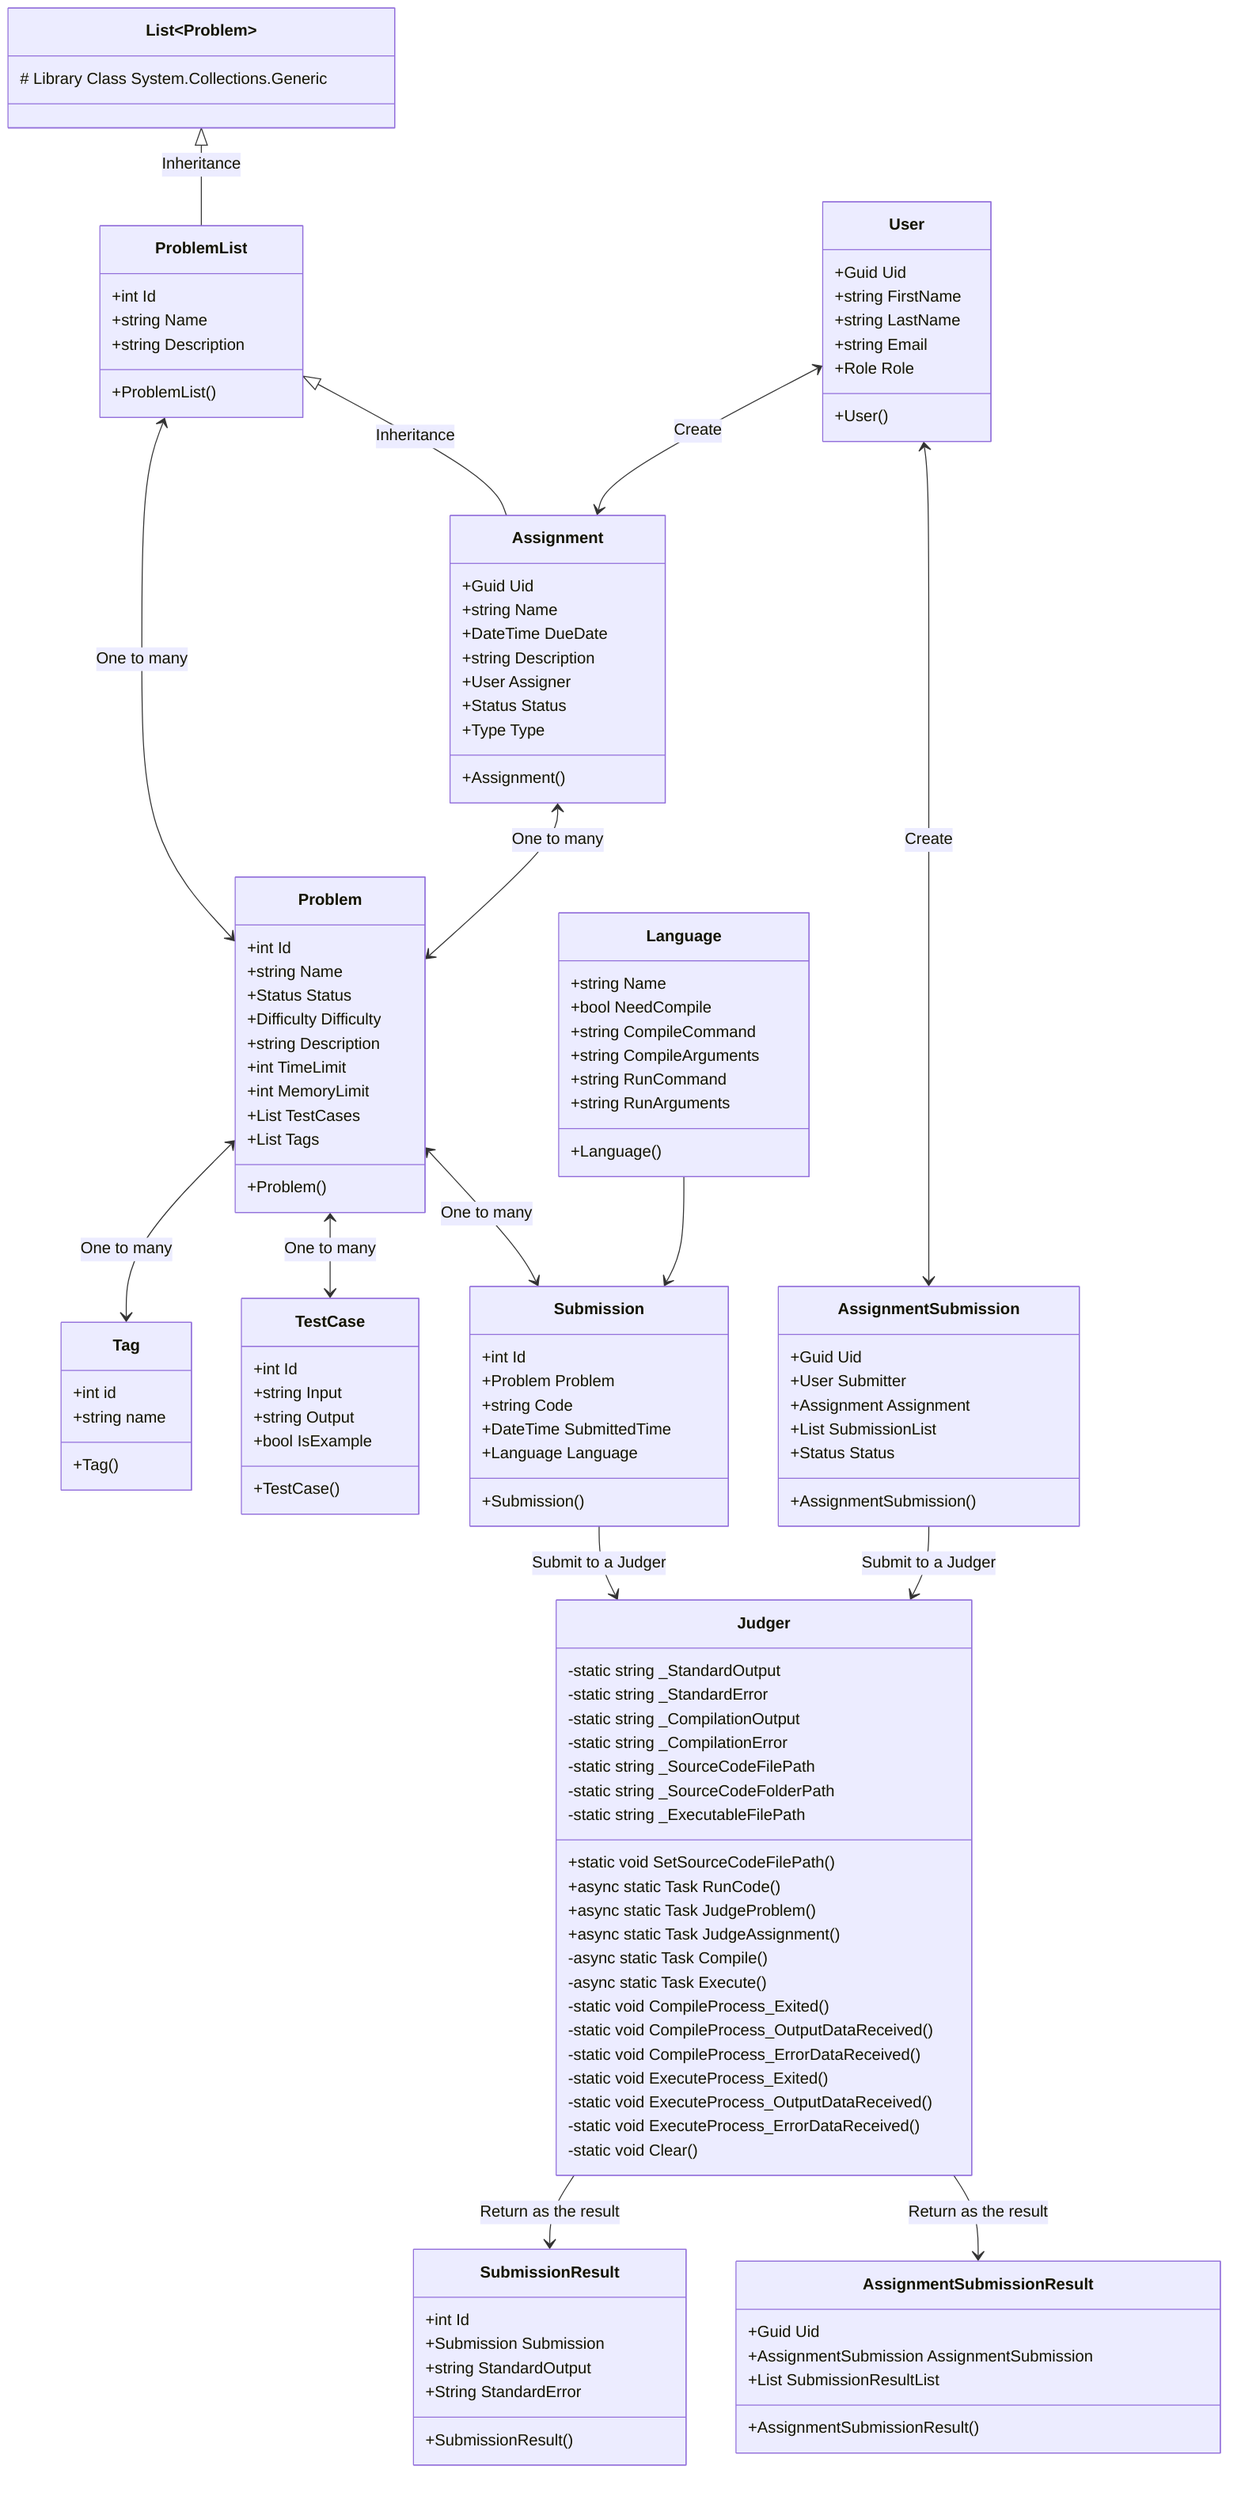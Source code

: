 classDiagram
    class Tag{
        +int id
        +string name
        +Tag()
    }
    class TestCase{
        +int Id
        +string Input
        +string Output
        +bool IsExample
        +TestCase()
    }
    class Problem{
        +int Id
        +string Name
        +Status Status
        +Difficulty Difficulty
        +string Description
        +int TimeLimit
        +int MemoryLimit
        +List<TestCase> TestCases
        +List<Tag> Tags
        +Problem()
    }
    class List~Problem~ {
        # Library Class System.Collections.Generic
    }
    class ProblemList{
        +int Id
        +string Name
        +string Description
        +ProblemList()
    }
    class Assignment{
        +Guid Uid
        +string Name
        +DateTime DueDate
        +string Description
        +User Assigner
        +Status Status
        +Type Type
        +Assignment()
    }
    class Submission{
        +int Id
        +Problem Problem
        +string Code
        +DateTime SubmittedTime
        +Language Language
        +Submission()
    }
    class SubmissionResult{
        +int Id
        +Submission Submission
        +string StandardOutput
        +String StandardError
        +SubmissionResult()
    }
    class AssignmentSubmission{
        +Guid Uid
        +User Submitter
        +Assignment Assignment
        +List<Submission> SubmissionList
        +Status Status
        +AssignmentSubmission()
    }
    class AssignmentSubmissionResult{
        +Guid Uid
        +AssignmentSubmission AssignmentSubmission
        +List<SubmissionResult> SubmissionResultList
        +AssignmentSubmissionResult()
    }
    class Judger{
        -static string _StandardOutput
        -static string _StandardError
        -static string _CompilationOutput
        -static string _CompilationError
        -static string _SourceCodeFilePath
        -static string _SourceCodeFolderPath
        -static string _ExecutableFilePath
        +static void SetSourceCodeFilePath()
        +async static Task<SubmissionResult> RunCode()
        +async static Task<SubmissionResult> JudgeProblem()
        +async static Task<AssignmentSubmission> JudgeAssignment()
        -async static Task<int> Compile()
        -async static Task<int> Execute()
        -static void CompileProcess_Exited()
        -static void CompileProcess_OutputDataReceived()
        -static void CompileProcess_ErrorDataReceived()
        -static void ExecuteProcess_Exited()
        -static void ExecuteProcess_OutputDataReceived()
        -static void ExecuteProcess_ErrorDataReceived()
        -static void Clear()
    }
    class User{
        +Guid Uid
        +string FirstName
        +string LastName
        +string Email
        +Role Role
        +User()
    }
    class Language{
        +string Name
        +bool NeedCompile
        +string CompileCommand
        +string CompileArguments
        +string RunCommand
        +string RunArguments
        +Language()
    }
    List <|-- ProblemList: Inheritance
    ProblemList <|-- Assignment: Inheritance
    Submission --> Judger: Submit to a Judger
    Judger -->  SubmissionResult: Return as the result
    Problem <--> Tag:One to many
    Problem <--> TestCase:One to many
    Problem <--> Submission:One to many
    Language --> Submission
    ProblemList <--> Problem:One to many
    Assignment <--> Problem:One to many
    User <--> Assignment:Create
    User <--> AssignmentSubmission:Create
    AssignmentSubmission --> Judger: Submit to a Judger
    Judger -->  AssignmentSubmissionResult: Return as the result